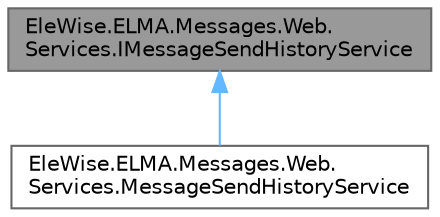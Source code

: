 digraph "EleWise.ELMA.Messages.Web.Services.IMessageSendHistoryService"
{
 // LATEX_PDF_SIZE
  bgcolor="transparent";
  edge [fontname=Helvetica,fontsize=10,labelfontname=Helvetica,labelfontsize=10];
  node [fontname=Helvetica,fontsize=10,shape=box,height=0.2,width=0.4];
  Node1 [id="Node000001",label="EleWise.ELMA.Messages.Web.\lServices.IMessageSendHistoryService",height=0.2,width=0.4,color="gray40", fillcolor="grey60", style="filled", fontcolor="black",tooltip="Управление историей отправки сообщений"];
  Node1 -> Node2 [id="edge1_Node000001_Node000002",dir="back",color="steelblue1",style="solid",tooltip=" "];
  Node2 [id="Node000002",label="EleWise.ELMA.Messages.Web.\lServices.MessageSendHistoryService",height=0.2,width=0.4,color="gray40", fillcolor="white", style="filled",URL="$class_ele_wise_1_1_e_l_m_a_1_1_messages_1_1_web_1_1_services_1_1_message_send_history_service.html",tooltip=" "];
}
